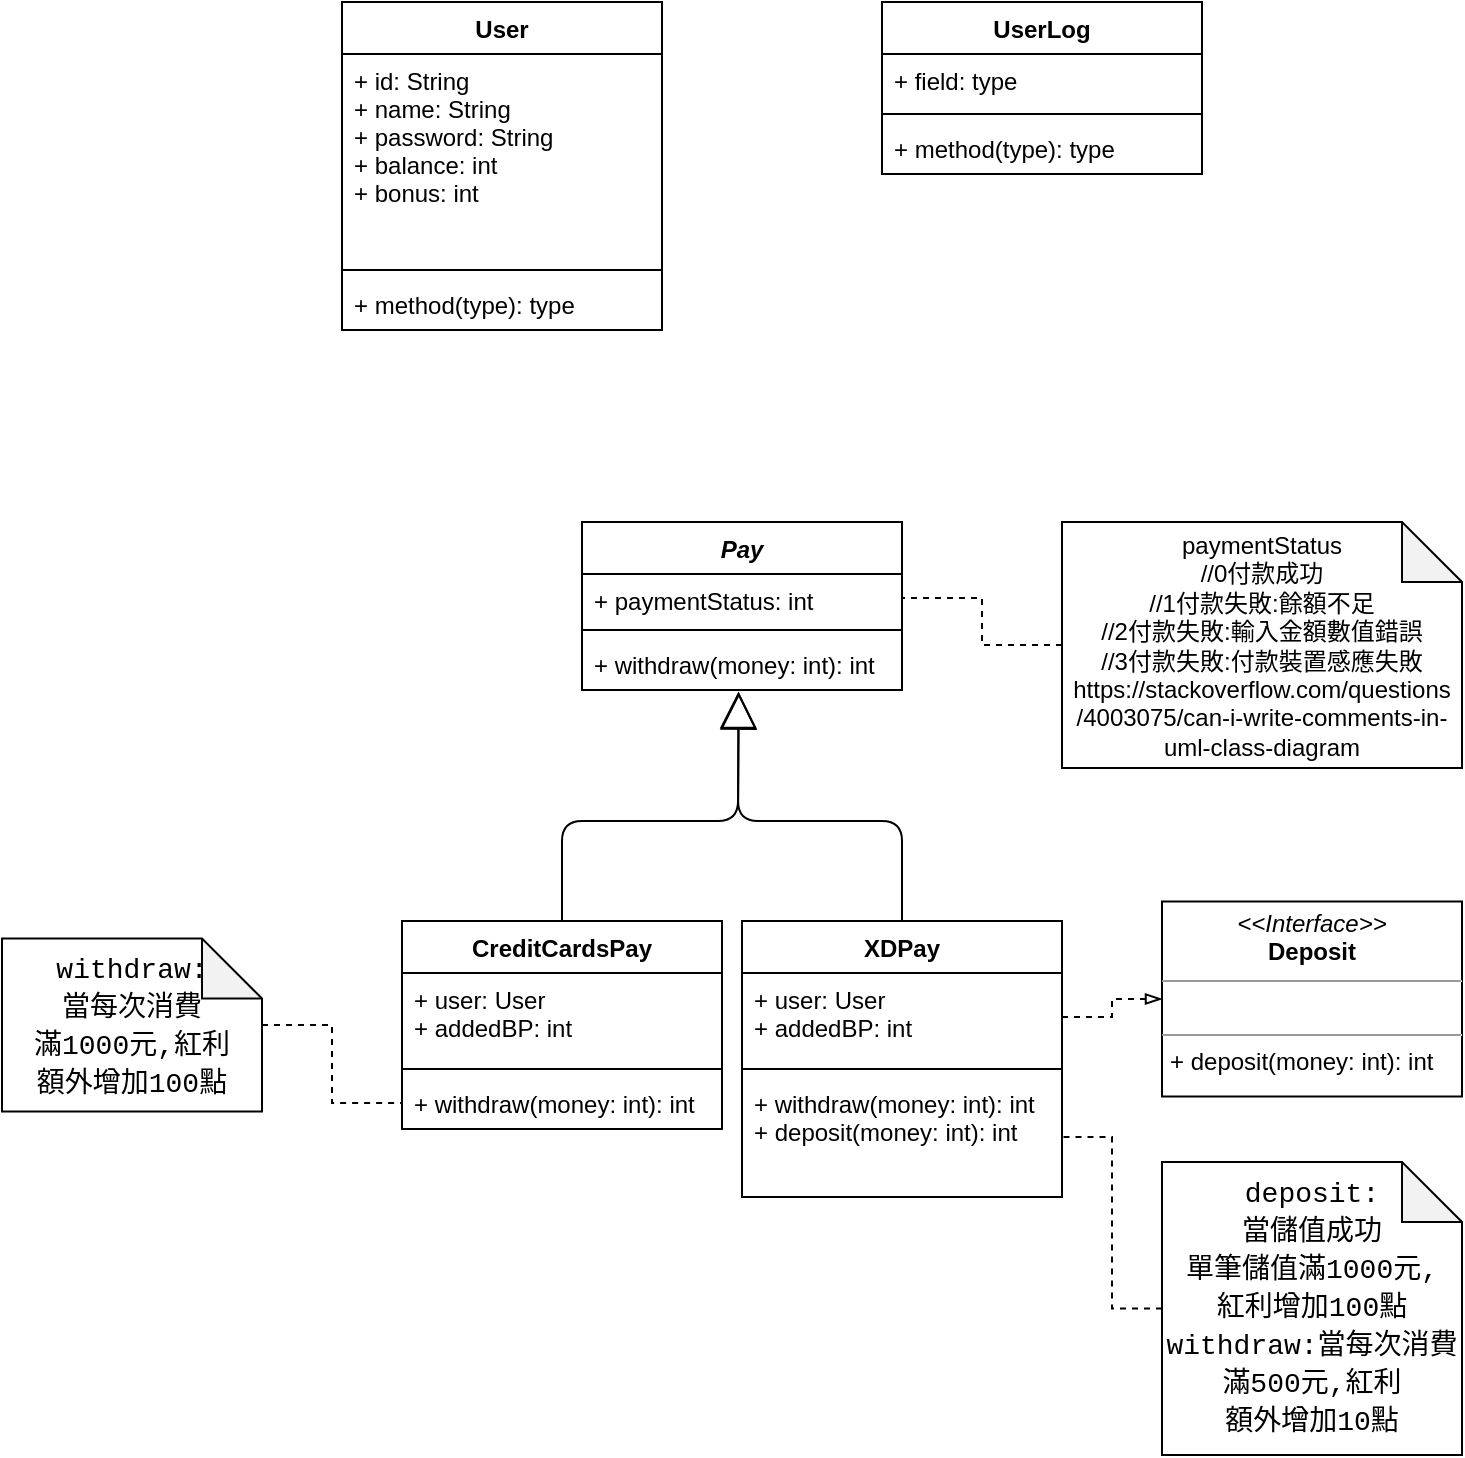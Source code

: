 <mxfile version="14.2.4" type="device"><diagram id="SFgjD9XxV9fuGx_XgvyE" name="Page-1"><mxGraphModel dx="2249" dy="762" grid="1" gridSize="10" guides="1" tooltips="1" connect="1" arrows="1" fold="1" page="1" pageScale="1" pageWidth="827" pageHeight="1169" math="0" shadow="0"><root><mxCell id="0"/><mxCell id="1" parent="0"/><mxCell id="neO5lApFurLy2KwjYHzf-5" value="XDPay" style="swimlane;fontStyle=1;align=center;verticalAlign=top;childLayout=stackLayout;horizontal=1;startSize=26;horizontalStack=0;resizeParent=1;resizeParentMax=0;resizeLast=0;collapsible=1;marginBottom=0;" vertex="1" parent="1"><mxGeometry x="-200" y="599.5" width="160" height="138" as="geometry"/></mxCell><mxCell id="neO5lApFurLy2KwjYHzf-6" value="+ user: User&#10;+ addedBP: int" style="text;strokeColor=none;fillColor=none;align=left;verticalAlign=top;spacingLeft=4;spacingRight=4;overflow=hidden;rotatable=0;points=[[0,0.5],[1,0.5]];portConstraint=eastwest;" vertex="1" parent="neO5lApFurLy2KwjYHzf-5"><mxGeometry y="26" width="160" height="44" as="geometry"/></mxCell><mxCell id="neO5lApFurLy2KwjYHzf-7" value="" style="line;strokeWidth=1;fillColor=none;align=left;verticalAlign=middle;spacingTop=-1;spacingLeft=3;spacingRight=3;rotatable=0;labelPosition=right;points=[];portConstraint=eastwest;" vertex="1" parent="neO5lApFurLy2KwjYHzf-5"><mxGeometry y="70" width="160" height="8" as="geometry"/></mxCell><mxCell id="neO5lApFurLy2KwjYHzf-8" value="+ withdraw(money: int): int&#10;+ deposit(money: int): int" style="text;strokeColor=none;fillColor=none;align=left;verticalAlign=top;spacingLeft=4;spacingRight=4;overflow=hidden;rotatable=0;points=[[0,0.5],[1,0.5]];portConstraint=eastwest;" vertex="1" parent="neO5lApFurLy2KwjYHzf-5"><mxGeometry y="78" width="160" height="60" as="geometry"/></mxCell><mxCell id="neO5lApFurLy2KwjYHzf-9" value="Pay" style="swimlane;fontStyle=3;align=center;verticalAlign=top;childLayout=stackLayout;horizontal=1;startSize=26;horizontalStack=0;resizeParent=1;resizeParentMax=0;resizeLast=0;collapsible=1;marginBottom=0;" vertex="1" parent="1"><mxGeometry x="-280" y="400" width="160" height="84" as="geometry"/></mxCell><mxCell id="neO5lApFurLy2KwjYHzf-10" value="+ paymentStatus: int" style="text;strokeColor=none;fillColor=none;align=left;verticalAlign=top;spacingLeft=4;spacingRight=4;overflow=hidden;rotatable=0;points=[[0,0.5],[1,0.5]];portConstraint=eastwest;" vertex="1" parent="neO5lApFurLy2KwjYHzf-9"><mxGeometry y="26" width="160" height="24" as="geometry"/></mxCell><mxCell id="neO5lApFurLy2KwjYHzf-11" value="" style="line;strokeWidth=1;fillColor=none;align=left;verticalAlign=middle;spacingTop=-1;spacingLeft=3;spacingRight=3;rotatable=0;labelPosition=right;points=[];portConstraint=eastwest;" vertex="1" parent="neO5lApFurLy2KwjYHzf-9"><mxGeometry y="50" width="160" height="8" as="geometry"/></mxCell><mxCell id="neO5lApFurLy2KwjYHzf-12" value="+ withdraw(money: int): int" style="text;strokeColor=none;fillColor=none;align=left;verticalAlign=top;spacingLeft=4;spacingRight=4;overflow=hidden;rotatable=0;points=[[0,0.5],[1,0.5]];portConstraint=eastwest;" vertex="1" parent="neO5lApFurLy2KwjYHzf-9"><mxGeometry y="58" width="160" height="26" as="geometry"/></mxCell><mxCell id="neO5lApFurLy2KwjYHzf-14" value="&lt;p style=&quot;margin: 0px ; margin-top: 4px ; text-align: center&quot;&gt;&lt;i&gt;&amp;lt;&amp;lt;Interface&amp;gt;&amp;gt;&lt;/i&gt;&lt;br&gt;&lt;b&gt;Deposit&lt;/b&gt;&lt;/p&gt;&lt;hr size=&quot;1&quot;&gt;&lt;p style=&quot;margin: 0px ; margin-left: 4px&quot;&gt;&lt;br&gt;&lt;/p&gt;&lt;hr size=&quot;1&quot;&gt;&lt;p style=&quot;margin: 0px ; margin-left: 4px&quot;&gt;+ deposit(money: int): int&lt;br&gt;&lt;/p&gt;" style="verticalAlign=top;align=left;overflow=fill;fontSize=12;fontFamily=Helvetica;html=1;" vertex="1" parent="1"><mxGeometry x="10" y="589.75" width="150" height="97.5" as="geometry"/></mxCell><mxCell id="neO5lApFurLy2KwjYHzf-15" value="UserLog" style="swimlane;fontStyle=1;align=center;verticalAlign=top;childLayout=stackLayout;horizontal=1;startSize=26;horizontalStack=0;resizeParent=1;resizeParentMax=0;resizeLast=0;collapsible=1;marginBottom=0;" vertex="1" parent="1"><mxGeometry x="-130" y="140" width="160" height="86" as="geometry"/></mxCell><mxCell id="neO5lApFurLy2KwjYHzf-16" value="+ field: type" style="text;strokeColor=none;fillColor=none;align=left;verticalAlign=top;spacingLeft=4;spacingRight=4;overflow=hidden;rotatable=0;points=[[0,0.5],[1,0.5]];portConstraint=eastwest;" vertex="1" parent="neO5lApFurLy2KwjYHzf-15"><mxGeometry y="26" width="160" height="26" as="geometry"/></mxCell><mxCell id="neO5lApFurLy2KwjYHzf-17" value="" style="line;strokeWidth=1;fillColor=none;align=left;verticalAlign=middle;spacingTop=-1;spacingLeft=3;spacingRight=3;rotatable=0;labelPosition=right;points=[];portConstraint=eastwest;" vertex="1" parent="neO5lApFurLy2KwjYHzf-15"><mxGeometry y="52" width="160" height="8" as="geometry"/></mxCell><mxCell id="neO5lApFurLy2KwjYHzf-18" value="+ method(type): type" style="text;strokeColor=none;fillColor=none;align=left;verticalAlign=top;spacingLeft=4;spacingRight=4;overflow=hidden;rotatable=0;points=[[0,0.5],[1,0.5]];portConstraint=eastwest;" vertex="1" parent="neO5lApFurLy2KwjYHzf-15"><mxGeometry y="60" width="160" height="26" as="geometry"/></mxCell><mxCell id="neO5lApFurLy2KwjYHzf-19" value="CreditCardsPay" style="swimlane;fontStyle=1;align=center;verticalAlign=top;childLayout=stackLayout;horizontal=1;startSize=26;horizontalStack=0;resizeParent=1;resizeParentMax=0;resizeLast=0;collapsible=1;marginBottom=0;" vertex="1" parent="1"><mxGeometry x="-370" y="599.5" width="160" height="104" as="geometry"/></mxCell><mxCell id="neO5lApFurLy2KwjYHzf-20" value="+ user: User&#10;+ addedBP: int" style="text;strokeColor=none;fillColor=none;align=left;verticalAlign=top;spacingLeft=4;spacingRight=4;overflow=hidden;rotatable=0;points=[[0,0.5],[1,0.5]];portConstraint=eastwest;" vertex="1" parent="neO5lApFurLy2KwjYHzf-19"><mxGeometry y="26" width="160" height="44" as="geometry"/></mxCell><mxCell id="neO5lApFurLy2KwjYHzf-21" value="" style="line;strokeWidth=1;fillColor=none;align=left;verticalAlign=middle;spacingTop=-1;spacingLeft=3;spacingRight=3;rotatable=0;labelPosition=right;points=[];portConstraint=eastwest;" vertex="1" parent="neO5lApFurLy2KwjYHzf-19"><mxGeometry y="70" width="160" height="8" as="geometry"/></mxCell><mxCell id="neO5lApFurLy2KwjYHzf-22" value="+ withdraw(money: int): int" style="text;strokeColor=none;fillColor=none;align=left;verticalAlign=top;spacingLeft=4;spacingRight=4;overflow=hidden;rotatable=0;points=[[0,0.5],[1,0.5]];portConstraint=eastwest;" vertex="1" parent="neO5lApFurLy2KwjYHzf-19"><mxGeometry y="78" width="160" height="26" as="geometry"/></mxCell><mxCell id="neO5lApFurLy2KwjYHzf-24" value="User" style="swimlane;fontStyle=1;align=center;verticalAlign=top;childLayout=stackLayout;horizontal=1;startSize=26;horizontalStack=0;resizeParent=1;resizeParentMax=0;resizeLast=0;collapsible=1;marginBottom=0;" vertex="1" parent="1"><mxGeometry x="-400" y="140" width="160" height="164" as="geometry"/></mxCell><mxCell id="neO5lApFurLy2KwjYHzf-25" value="+ id: String&#10;+ name: String&#10;+ password: String&#10;+ balance: int&#10;+ bonus: int" style="text;strokeColor=none;fillColor=none;align=left;verticalAlign=top;spacingLeft=4;spacingRight=4;overflow=hidden;rotatable=0;points=[[0,0.5],[1,0.5]];portConstraint=eastwest;" vertex="1" parent="neO5lApFurLy2KwjYHzf-24"><mxGeometry y="26" width="160" height="104" as="geometry"/></mxCell><mxCell id="neO5lApFurLy2KwjYHzf-26" value="" style="line;strokeWidth=1;fillColor=none;align=left;verticalAlign=middle;spacingTop=-1;spacingLeft=3;spacingRight=3;rotatable=0;labelPosition=right;points=[];portConstraint=eastwest;" vertex="1" parent="neO5lApFurLy2KwjYHzf-24"><mxGeometry y="130" width="160" height="8" as="geometry"/></mxCell><mxCell id="neO5lApFurLy2KwjYHzf-27" value="+ method(type): type" style="text;strokeColor=none;fillColor=none;align=left;verticalAlign=top;spacingLeft=4;spacingRight=4;overflow=hidden;rotatable=0;points=[[0,0.5],[1,0.5]];portConstraint=eastwest;" vertex="1" parent="neO5lApFurLy2KwjYHzf-24"><mxGeometry y="138" width="160" height="26" as="geometry"/></mxCell><mxCell id="neO5lApFurLy2KwjYHzf-41" value="" style="endArrow=block;endSize=16;endFill=0;html=1;entryX=0.49;entryY=1.049;entryDx=0;entryDy=0;entryPerimeter=0;exitX=0.5;exitY=0;exitDx=0;exitDy=0;" edge="1" parent="1" source="neO5lApFurLy2KwjYHzf-5" target="neO5lApFurLy2KwjYHzf-12"><mxGeometry x="-0.679" y="-30" width="160" relative="1" as="geometry"><mxPoint x="-202" y="549.5" as="sourcePoint"/><mxPoint x="-120" y="539.5" as="targetPoint"/><Array as="points"><mxPoint x="-120" y="549.5"/><mxPoint x="-202" y="549.5"/></Array><mxPoint as="offset"/></mxGeometry></mxCell><mxCell id="neO5lApFurLy2KwjYHzf-42" value="" style="endArrow=block;endSize=16;endFill=0;html=1;entryX=0.489;entryY=1.027;entryDx=0;entryDy=0;entryPerimeter=0;exitX=0.5;exitY=0;exitDx=0;exitDy=0;" edge="1" parent="1" source="neO5lApFurLy2KwjYHzf-19" target="neO5lApFurLy2KwjYHzf-12"><mxGeometry x="-0.69" y="30" width="160" relative="1" as="geometry"><mxPoint x="-370" y="553.5" as="sourcePoint"/><mxPoint x="-210" y="553.5" as="targetPoint"/><Array as="points"><mxPoint x="-290" y="549.5"/><mxPoint x="-202" y="549.5"/></Array><mxPoint as="offset"/></mxGeometry></mxCell><mxCell id="neO5lApFurLy2KwjYHzf-46" style="edgeStyle=orthogonalEdgeStyle;rounded=0;orthogonalLoop=1;jettySize=auto;html=1;entryX=1;entryY=0.5;entryDx=0;entryDy=0;dashed=1;endArrow=none;endFill=0;" edge="1" parent="1" source="neO5lApFurLy2KwjYHzf-43" target="neO5lApFurLy2KwjYHzf-10"><mxGeometry relative="1" as="geometry"/></mxCell><mxCell id="neO5lApFurLy2KwjYHzf-43" value="paymentStatus&lt;br&gt;//0付款成功&lt;br&gt;//1付款失敗:餘額不足&lt;br&gt;//2付款失敗:輸入金額數值錯誤&lt;br&gt;//3付款失敗:付款裝置感應失敗&lt;br&gt;https://stackoverflow.com/questions&lt;br&gt;/4003075/can-i-write-comments-in-&lt;br&gt;uml-class-diagram" style="shape=note;whiteSpace=wrap;html=1;backgroundOutline=1;darkOpacity=0.05;" vertex="1" parent="1"><mxGeometry x="-40" y="400" width="200" height="123" as="geometry"/></mxCell><mxCell id="neO5lApFurLy2KwjYHzf-48" style="edgeStyle=orthogonalEdgeStyle;rounded=0;orthogonalLoop=1;jettySize=auto;html=1;entryX=0;entryY=0.5;entryDx=0;entryDy=0;dashed=1;endArrow=blockThin;endFill=0;" edge="1" parent="1" source="neO5lApFurLy2KwjYHzf-6" target="neO5lApFurLy2KwjYHzf-14"><mxGeometry relative="1" as="geometry"/></mxCell><mxCell id="neO5lApFurLy2KwjYHzf-54" style="edgeStyle=orthogonalEdgeStyle;rounded=0;orthogonalLoop=1;jettySize=auto;html=1;entryX=1;entryY=0.5;entryDx=0;entryDy=0;dashed=1;endArrow=none;endFill=0;" edge="1" parent="1" source="neO5lApFurLy2KwjYHzf-49" target="neO5lApFurLy2KwjYHzf-8"><mxGeometry relative="1" as="geometry"/></mxCell><mxCell id="neO5lApFurLy2KwjYHzf-49" value="&lt;div style=&quot;font-size: 14px ; line-height: 19px ; font-family: &amp;#34;consolas&amp;#34; , &amp;#34;courier new&amp;#34; , monospace&quot;&gt;deposit:&lt;/div&gt;&lt;div style=&quot;font-size: 14px ; line-height: 19px ; font-family: &amp;#34;consolas&amp;#34; , &amp;#34;courier new&amp;#34; , monospace&quot;&gt;當儲值成功&lt;/div&gt;&lt;div style=&quot;font-size: 14px ; line-height: 19px ; font-family: &amp;#34;consolas&amp;#34; , &amp;#34;courier new&amp;#34; , monospace&quot;&gt;單筆儲值滿1000元,&lt;/div&gt;&lt;div style=&quot;font-size: 14px ; line-height: 19px ; font-family: &amp;#34;consolas&amp;#34; , &amp;#34;courier new&amp;#34; , monospace&quot;&gt;紅利增加100點&lt;/div&gt;&lt;div style=&quot;font-size: 14px ; line-height: 19px ; font-family: &amp;#34;consolas&amp;#34; , &amp;#34;courier new&amp;#34; , monospace&quot;&gt;&lt;div style=&quot;font-family: &amp;#34;consolas&amp;#34; , &amp;#34;courier new&amp;#34; , monospace ; line-height: 19px&quot;&gt;withdraw:當每次消費&lt;/div&gt;&lt;div style=&quot;font-family: &amp;#34;consolas&amp;#34; , &amp;#34;courier new&amp;#34; , monospace ; line-height: 19px&quot;&gt;滿500元,紅利&lt;/div&gt;&lt;div style=&quot;font-family: &amp;#34;consolas&amp;#34; , &amp;#34;courier new&amp;#34; , monospace ; line-height: 19px&quot;&gt;額外增加10點&lt;/div&gt;&lt;/div&gt;" style="shape=note;whiteSpace=wrap;html=1;backgroundOutline=1;darkOpacity=0.05;" vertex="1" parent="1"><mxGeometry x="10" y="720" width="150" height="146.5" as="geometry"/></mxCell><mxCell id="neO5lApFurLy2KwjYHzf-53" style="edgeStyle=orthogonalEdgeStyle;rounded=0;orthogonalLoop=1;jettySize=auto;html=1;entryX=0;entryY=0.5;entryDx=0;entryDy=0;dashed=1;endArrow=none;endFill=0;" edge="1" parent="1" source="neO5lApFurLy2KwjYHzf-50" target="neO5lApFurLy2KwjYHzf-22"><mxGeometry relative="1" as="geometry"/></mxCell><mxCell id="neO5lApFurLy2KwjYHzf-50" value="&lt;div style=&quot;font-size: 14px ; line-height: 19px ; font-family: &amp;#34;consolas&amp;#34; , &amp;#34;courier new&amp;#34; , monospace&quot;&gt;&lt;span&gt;withdraw:&lt;/span&gt;&lt;br&gt;&lt;/div&gt;&lt;div style=&quot;font-size: 14px ; line-height: 19px ; font-family: &amp;#34;consolas&amp;#34; , &amp;#34;courier new&amp;#34; , monospace&quot;&gt;&lt;div style=&quot;font-family: &amp;#34;consolas&amp;#34; , &amp;#34;courier new&amp;#34; , monospace ; line-height: 19px&quot;&gt;當每次消費&lt;/div&gt;&lt;div style=&quot;font-family: &amp;#34;consolas&amp;#34; , &amp;#34;courier new&amp;#34; , monospace ; line-height: 19px&quot;&gt;滿1000元,紅利&lt;/div&gt;&lt;div style=&quot;font-family: &amp;#34;consolas&amp;#34; , &amp;#34;courier new&amp;#34; , monospace ; line-height: 19px&quot;&gt;額外增加100點&lt;/div&gt;&lt;/div&gt;" style="shape=note;whiteSpace=wrap;html=1;backgroundOutline=1;darkOpacity=0.05;" vertex="1" parent="1"><mxGeometry x="-570" y="608.25" width="130" height="86.5" as="geometry"/></mxCell></root></mxGraphModel></diagram></mxfile>